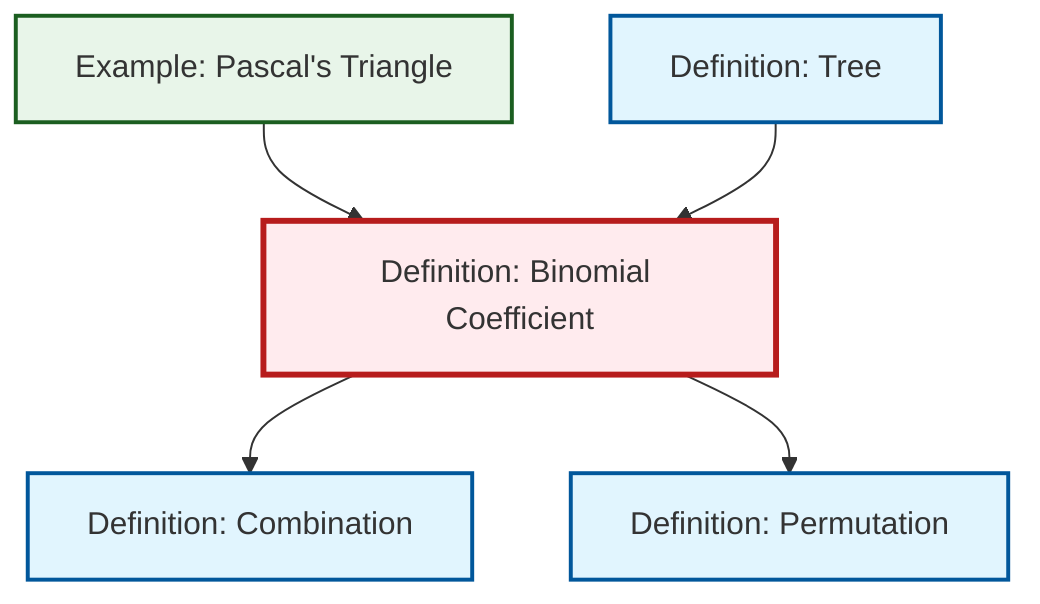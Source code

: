 graph TD
    classDef definition fill:#e1f5fe,stroke:#01579b,stroke-width:2px
    classDef theorem fill:#f3e5f5,stroke:#4a148c,stroke-width:2px
    classDef axiom fill:#fff3e0,stroke:#e65100,stroke-width:2px
    classDef example fill:#e8f5e9,stroke:#1b5e20,stroke-width:2px
    classDef current fill:#ffebee,stroke:#b71c1c,stroke-width:3px
    def-tree["Definition: Tree"]:::definition
    def-binomial-coefficient["Definition: Binomial Coefficient"]:::definition
    def-combination["Definition: Combination"]:::definition
    ex-pascals-triangle["Example: Pascal's Triangle"]:::example
    def-permutation["Definition: Permutation"]:::definition
    ex-pascals-triangle --> def-binomial-coefficient
    def-binomial-coefficient --> def-combination
    def-tree --> def-binomial-coefficient
    def-binomial-coefficient --> def-permutation
    class def-binomial-coefficient current